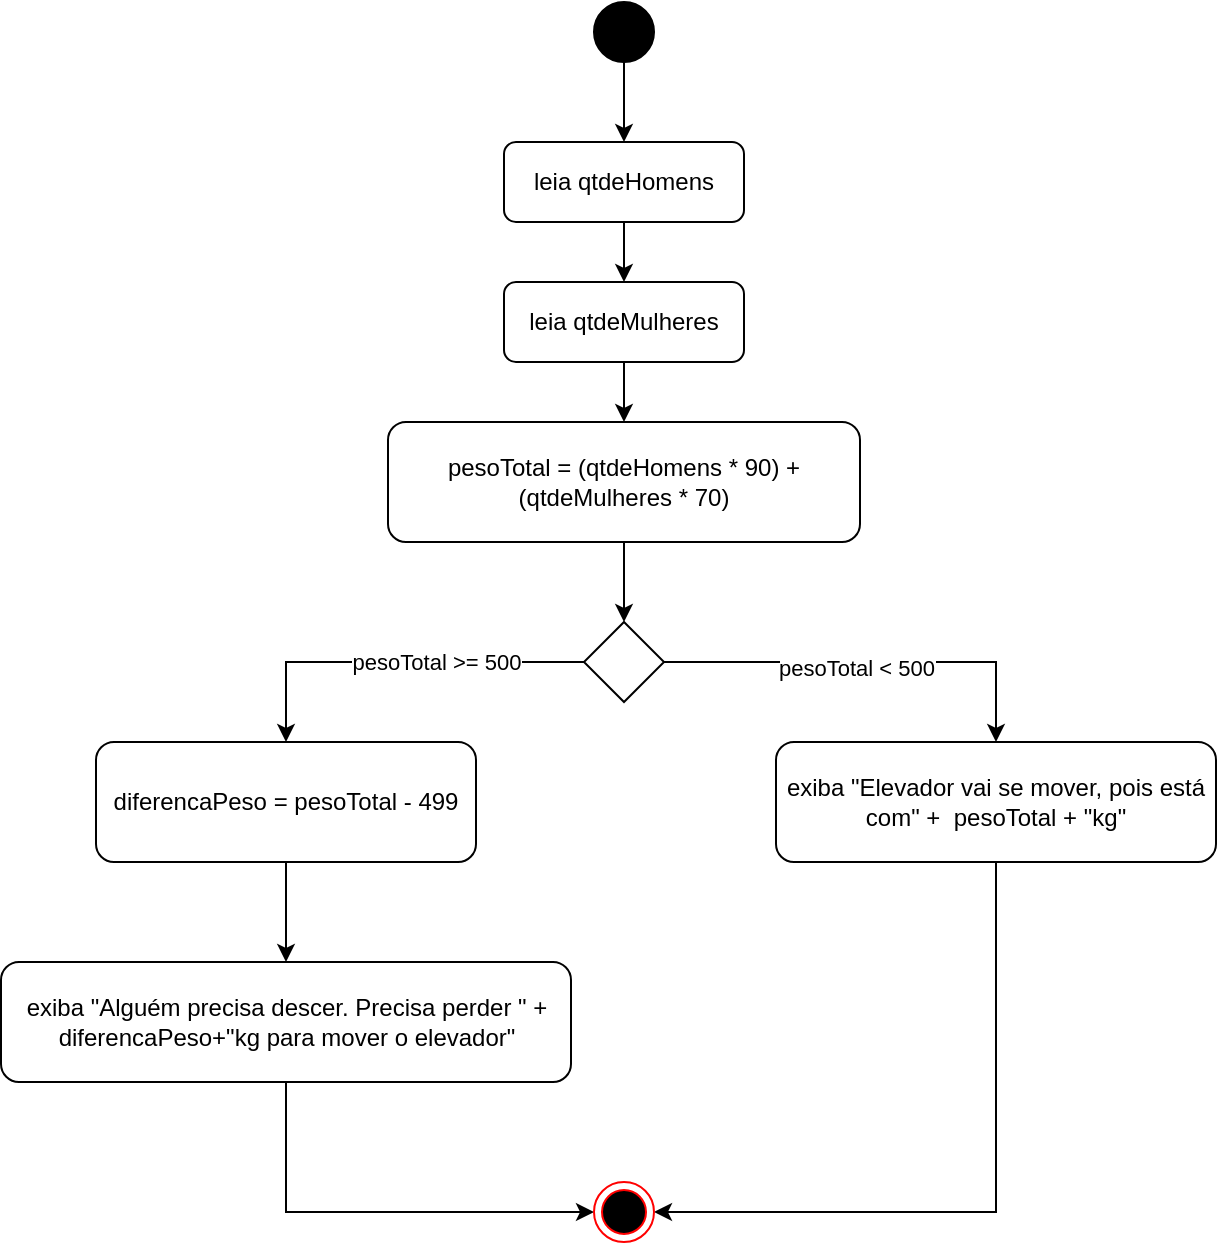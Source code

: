 <mxfile version="17.2.4" type="device"><diagram id="xa2yUmCiUnsZM2smaH1q" name="Page-1"><mxGraphModel dx="868" dy="1619" grid="1" gridSize="10" guides="1" tooltips="1" connect="1" arrows="1" fold="1" page="1" pageScale="1" pageWidth="827" pageHeight="1169" math="0" shadow="0"><root><mxCell id="0"/><mxCell id="1" parent="0"/><mxCell id="a03FOVKmKKhxU8Wo66eG-3" style="edgeStyle=orthogonalEdgeStyle;rounded=0;orthogonalLoop=1;jettySize=auto;html=1;exitX=0.5;exitY=1;exitDx=0;exitDy=0;entryX=0.5;entryY=0;entryDx=0;entryDy=0;" edge="1" parent="1" source="a03FOVKmKKhxU8Wo66eG-1" target="a03FOVKmKKhxU8Wo66eG-2"><mxGeometry relative="1" as="geometry"/></mxCell><mxCell id="a03FOVKmKKhxU8Wo66eG-1" value="" style="ellipse;whiteSpace=wrap;html=1;aspect=fixed;fillColor=#000000;" vertex="1" parent="1"><mxGeometry x="399" y="-1150" width="30" height="30" as="geometry"/></mxCell><mxCell id="a03FOVKmKKhxU8Wo66eG-5" style="edgeStyle=orthogonalEdgeStyle;rounded=0;orthogonalLoop=1;jettySize=auto;html=1;exitX=0.5;exitY=1;exitDx=0;exitDy=0;entryX=0.5;entryY=0;entryDx=0;entryDy=0;" edge="1" parent="1" source="a03FOVKmKKhxU8Wo66eG-2" target="a03FOVKmKKhxU8Wo66eG-4"><mxGeometry relative="1" as="geometry"/></mxCell><mxCell id="a03FOVKmKKhxU8Wo66eG-2" value="leia qtdeHomens" style="rounded=1;whiteSpace=wrap;html=1;fillColor=none;" vertex="1" parent="1"><mxGeometry x="354" y="-1080" width="120" height="40" as="geometry"/></mxCell><mxCell id="a03FOVKmKKhxU8Wo66eG-7" style="edgeStyle=orthogonalEdgeStyle;rounded=0;orthogonalLoop=1;jettySize=auto;html=1;exitX=0.5;exitY=1;exitDx=0;exitDy=0;entryX=0.5;entryY=0;entryDx=0;entryDy=0;" edge="1" parent="1" source="a03FOVKmKKhxU8Wo66eG-4" target="a03FOVKmKKhxU8Wo66eG-6"><mxGeometry relative="1" as="geometry"/></mxCell><mxCell id="a03FOVKmKKhxU8Wo66eG-4" value="leia qtdeMulheres" style="rounded=1;whiteSpace=wrap;html=1;fillColor=none;" vertex="1" parent="1"><mxGeometry x="354" y="-1010" width="120" height="40" as="geometry"/></mxCell><mxCell id="a03FOVKmKKhxU8Wo66eG-9" style="edgeStyle=orthogonalEdgeStyle;rounded=0;orthogonalLoop=1;jettySize=auto;html=1;exitX=0.5;exitY=1;exitDx=0;exitDy=0;entryX=0.5;entryY=0;entryDx=0;entryDy=0;" edge="1" parent="1" source="a03FOVKmKKhxU8Wo66eG-6" target="a03FOVKmKKhxU8Wo66eG-8"><mxGeometry relative="1" as="geometry"/></mxCell><mxCell id="a03FOVKmKKhxU8Wo66eG-6" value="pesoTotal = (qtdeHomens * 90) + (qtdeMulheres * 70)" style="rounded=1;whiteSpace=wrap;html=1;fillColor=none;" vertex="1" parent="1"><mxGeometry x="296" y="-940" width="236" height="60" as="geometry"/></mxCell><mxCell id="a03FOVKmKKhxU8Wo66eG-12" style="edgeStyle=orthogonalEdgeStyle;rounded=0;orthogonalLoop=1;jettySize=auto;html=1;exitX=1;exitY=0.5;exitDx=0;exitDy=0;entryX=0.5;entryY=0;entryDx=0;entryDy=0;" edge="1" parent="1" source="a03FOVKmKKhxU8Wo66eG-8" target="a03FOVKmKKhxU8Wo66eG-10"><mxGeometry relative="1" as="geometry"/></mxCell><mxCell id="a03FOVKmKKhxU8Wo66eG-19" value="pesoTotal &amp;lt; 500" style="edgeLabel;html=1;align=center;verticalAlign=middle;resizable=0;points=[];" vertex="1" connectable="0" parent="a03FOVKmKKhxU8Wo66eG-12"><mxGeometry x="-0.583" y="-3" relative="1" as="geometry"><mxPoint x="53" as="offset"/></mxGeometry></mxCell><mxCell id="a03FOVKmKKhxU8Wo66eG-13" style="edgeStyle=orthogonalEdgeStyle;rounded=0;orthogonalLoop=1;jettySize=auto;html=1;exitX=0;exitY=0.5;exitDx=0;exitDy=0;entryX=0.5;entryY=0;entryDx=0;entryDy=0;" edge="1" parent="1" source="a03FOVKmKKhxU8Wo66eG-8" target="a03FOVKmKKhxU8Wo66eG-11"><mxGeometry relative="1" as="geometry"/></mxCell><mxCell id="a03FOVKmKKhxU8Wo66eG-20" value="pesoTotal &amp;gt;= 500" style="edgeLabel;html=1;align=center;verticalAlign=middle;resizable=0;points=[];" vertex="1" connectable="0" parent="a03FOVKmKKhxU8Wo66eG-13"><mxGeometry x="-0.587" y="2" relative="1" as="geometry"><mxPoint x="-35" y="-2" as="offset"/></mxGeometry></mxCell><mxCell id="a03FOVKmKKhxU8Wo66eG-8" value="" style="rhombus;whiteSpace=wrap;html=1;fillColor=none;" vertex="1" parent="1"><mxGeometry x="394" y="-840" width="40" height="40" as="geometry"/></mxCell><mxCell id="a03FOVKmKKhxU8Wo66eG-18" style="edgeStyle=orthogonalEdgeStyle;rounded=0;orthogonalLoop=1;jettySize=auto;html=1;exitX=0.5;exitY=1;exitDx=0;exitDy=0;entryX=1;entryY=0.5;entryDx=0;entryDy=0;" edge="1" parent="1" source="a03FOVKmKKhxU8Wo66eG-10" target="a03FOVKmKKhxU8Wo66eG-16"><mxGeometry relative="1" as="geometry"/></mxCell><mxCell id="a03FOVKmKKhxU8Wo66eG-10" value="exiba &quot;Elevador vai se mover, pois está com&quot; +&amp;nbsp; pesoTotal + &quot;kg&quot;" style="rounded=1;whiteSpace=wrap;html=1;fillColor=none;" vertex="1" parent="1"><mxGeometry x="490" y="-780" width="220" height="60" as="geometry"/></mxCell><mxCell id="a03FOVKmKKhxU8Wo66eG-15" style="edgeStyle=orthogonalEdgeStyle;rounded=0;orthogonalLoop=1;jettySize=auto;html=1;exitX=0.5;exitY=1;exitDx=0;exitDy=0;" edge="1" parent="1" source="a03FOVKmKKhxU8Wo66eG-11" target="a03FOVKmKKhxU8Wo66eG-14"><mxGeometry relative="1" as="geometry"/></mxCell><mxCell id="a03FOVKmKKhxU8Wo66eG-11" value="diferencaPeso = pesoTotal - 499" style="rounded=1;whiteSpace=wrap;html=1;fillColor=none;" vertex="1" parent="1"><mxGeometry x="150" y="-780" width="190" height="60" as="geometry"/></mxCell><mxCell id="a03FOVKmKKhxU8Wo66eG-17" style="edgeStyle=orthogonalEdgeStyle;rounded=0;orthogonalLoop=1;jettySize=auto;html=1;exitX=0.5;exitY=1;exitDx=0;exitDy=0;entryX=0;entryY=0.5;entryDx=0;entryDy=0;" edge="1" parent="1" source="a03FOVKmKKhxU8Wo66eG-14" target="a03FOVKmKKhxU8Wo66eG-16"><mxGeometry relative="1" as="geometry"/></mxCell><mxCell id="a03FOVKmKKhxU8Wo66eG-14" value="exiba &quot;Alguém precisa descer. Precisa perder &quot; + diferencaPeso+&quot;kg para mover o elevador&quot;" style="rounded=1;whiteSpace=wrap;html=1;fillColor=none;" vertex="1" parent="1"><mxGeometry x="102.5" y="-670" width="285" height="60" as="geometry"/></mxCell><mxCell id="a03FOVKmKKhxU8Wo66eG-16" value="" style="ellipse;html=1;shape=endState;fillColor=#000000;strokeColor=#ff0000;" vertex="1" parent="1"><mxGeometry x="399" y="-560" width="30" height="30" as="geometry"/></mxCell></root></mxGraphModel></diagram></mxfile>
